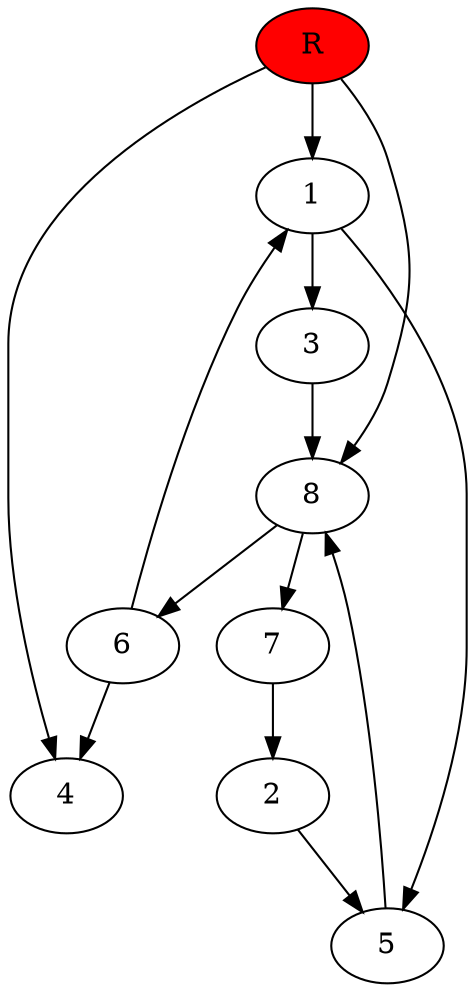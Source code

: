 digraph prb39600 {
	1
	2
	3
	4
	5
	6
	7
	8
	R [fillcolor="#ff0000" style=filled]
	1 -> 3
	1 -> 5
	2 -> 5
	3 -> 8
	5 -> 8
	6 -> 1
	6 -> 4
	7 -> 2
	8 -> 6
	8 -> 7
	R -> 1
	R -> 4
	R -> 8
}
